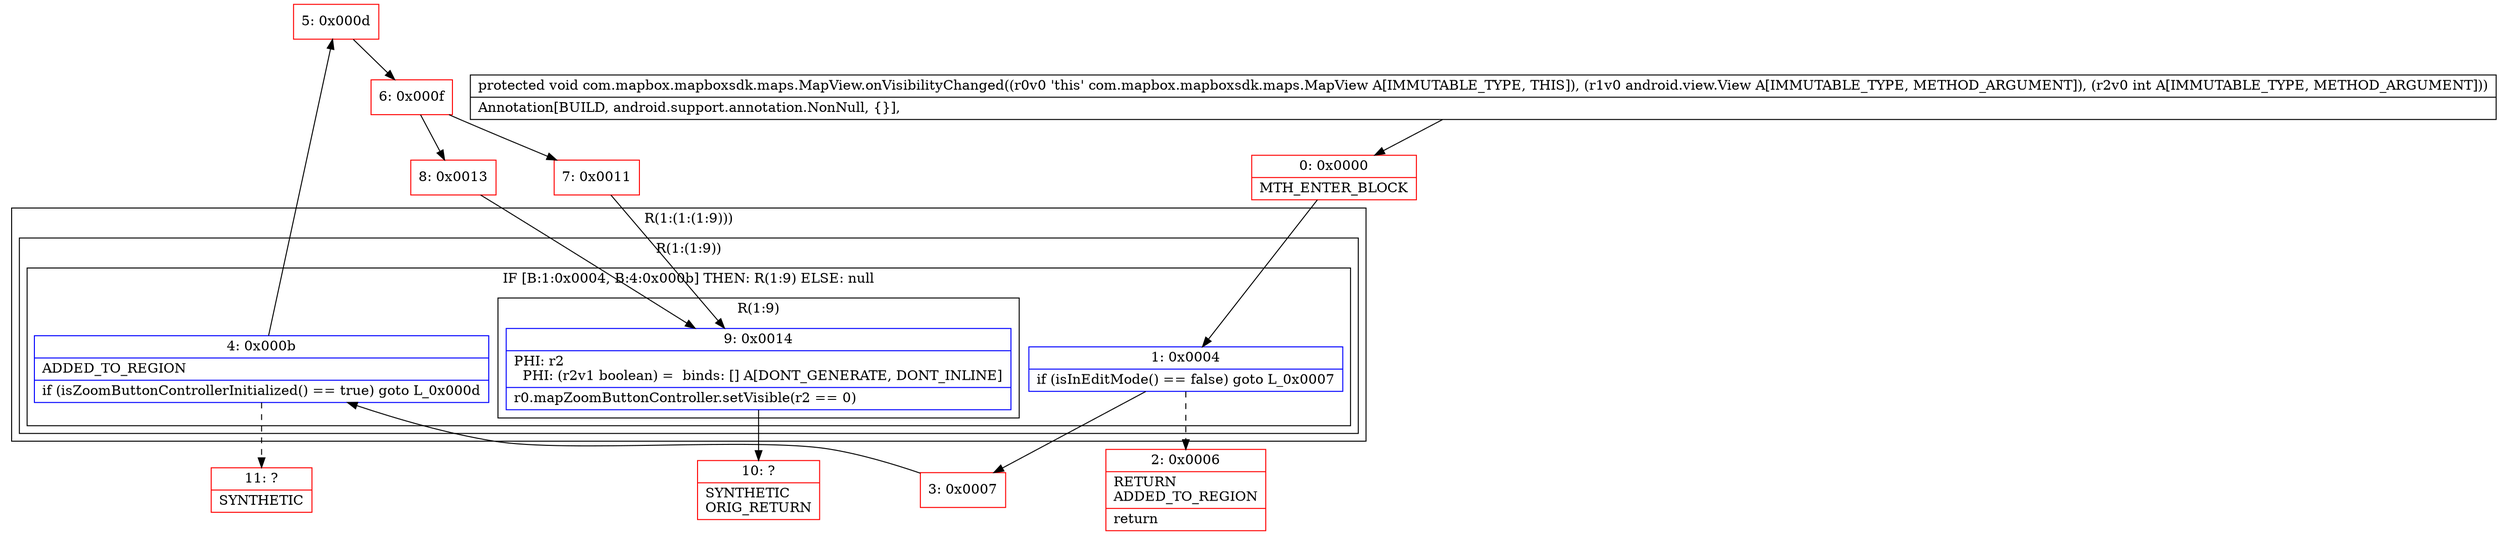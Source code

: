 digraph "CFG forcom.mapbox.mapboxsdk.maps.MapView.onVisibilityChanged(Landroid\/view\/View;I)V" {
subgraph cluster_Region_909420701 {
label = "R(1:(1:(1:9)))";
node [shape=record,color=blue];
subgraph cluster_Region_2114736104 {
label = "R(1:(1:9))";
node [shape=record,color=blue];
subgraph cluster_IfRegion_1905024068 {
label = "IF [B:1:0x0004, B:4:0x000b] THEN: R(1:9) ELSE: null";
node [shape=record,color=blue];
Node_1 [shape=record,label="{1\:\ 0x0004|if (isInEditMode() == false) goto L_0x0007\l}"];
Node_4 [shape=record,label="{4\:\ 0x000b|ADDED_TO_REGION\l|if (isZoomButtonControllerInitialized() == true) goto L_0x000d\l}"];
subgraph cluster_Region_162987696 {
label = "R(1:9)";
node [shape=record,color=blue];
Node_9 [shape=record,label="{9\:\ 0x0014|PHI: r2 \l  PHI: (r2v1 boolean) =  binds: [] A[DONT_GENERATE, DONT_INLINE]\l|r0.mapZoomButtonController.setVisible(r2 == 0)\l}"];
}
}
}
}
Node_0 [shape=record,color=red,label="{0\:\ 0x0000|MTH_ENTER_BLOCK\l}"];
Node_2 [shape=record,color=red,label="{2\:\ 0x0006|RETURN\lADDED_TO_REGION\l|return\l}"];
Node_3 [shape=record,color=red,label="{3\:\ 0x0007}"];
Node_5 [shape=record,color=red,label="{5\:\ 0x000d}"];
Node_6 [shape=record,color=red,label="{6\:\ 0x000f}"];
Node_7 [shape=record,color=red,label="{7\:\ 0x0011}"];
Node_8 [shape=record,color=red,label="{8\:\ 0x0013}"];
Node_10 [shape=record,color=red,label="{10\:\ ?|SYNTHETIC\lORIG_RETURN\l}"];
Node_11 [shape=record,color=red,label="{11\:\ ?|SYNTHETIC\l}"];
MethodNode[shape=record,label="{protected void com.mapbox.mapboxsdk.maps.MapView.onVisibilityChanged((r0v0 'this' com.mapbox.mapboxsdk.maps.MapView A[IMMUTABLE_TYPE, THIS]), (r1v0 android.view.View A[IMMUTABLE_TYPE, METHOD_ARGUMENT]), (r2v0 int A[IMMUTABLE_TYPE, METHOD_ARGUMENT]))  | Annotation[BUILD, android.support.annotation.NonNull, \{\}], \l}"];
MethodNode -> Node_0;
Node_1 -> Node_2[style=dashed];
Node_1 -> Node_3;
Node_4 -> Node_5;
Node_4 -> Node_11[style=dashed];
Node_9 -> Node_10;
Node_0 -> Node_1;
Node_3 -> Node_4;
Node_5 -> Node_6;
Node_6 -> Node_7;
Node_6 -> Node_8;
Node_7 -> Node_9;
Node_8 -> Node_9;
}

